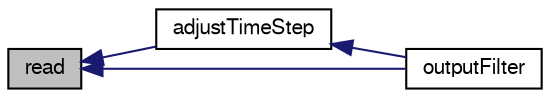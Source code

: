 digraph "read"
{
  bgcolor="transparent";
  edge [fontname="FreeSans",fontsize="10",labelfontname="FreeSans",labelfontsize="10"];
  node [fontname="FreeSans",fontsize="10",shape=record];
  rankdir="LR";
  Node65 [label="read",height=0.2,width=0.4,color="black", fillcolor="grey75", style="filled", fontcolor="black"];
  Node65 -> Node66 [dir="back",color="midnightblue",fontsize="10",style="solid",fontname="FreeSans"];
  Node66 [label="adjustTimeStep",height=0.2,width=0.4,color="black",URL="$a26134.html#a8a88aad980720a56ff0ff3254f885bf9",tooltip="Called at the end of Time::adjustDeltaT() if adjustTime is true. "];
  Node66 -> Node67 [dir="back",color="midnightblue",fontsize="10",style="solid",fontname="FreeSans"];
  Node67 [label="outputFilter",height=0.2,width=0.4,color="black",URL="$a26134.html#a541536f356684a7a85908e97133f85bb",tooltip="Return the output filter. "];
  Node65 -> Node67 [dir="back",color="midnightblue",fontsize="10",style="solid",fontname="FreeSans"];
}
